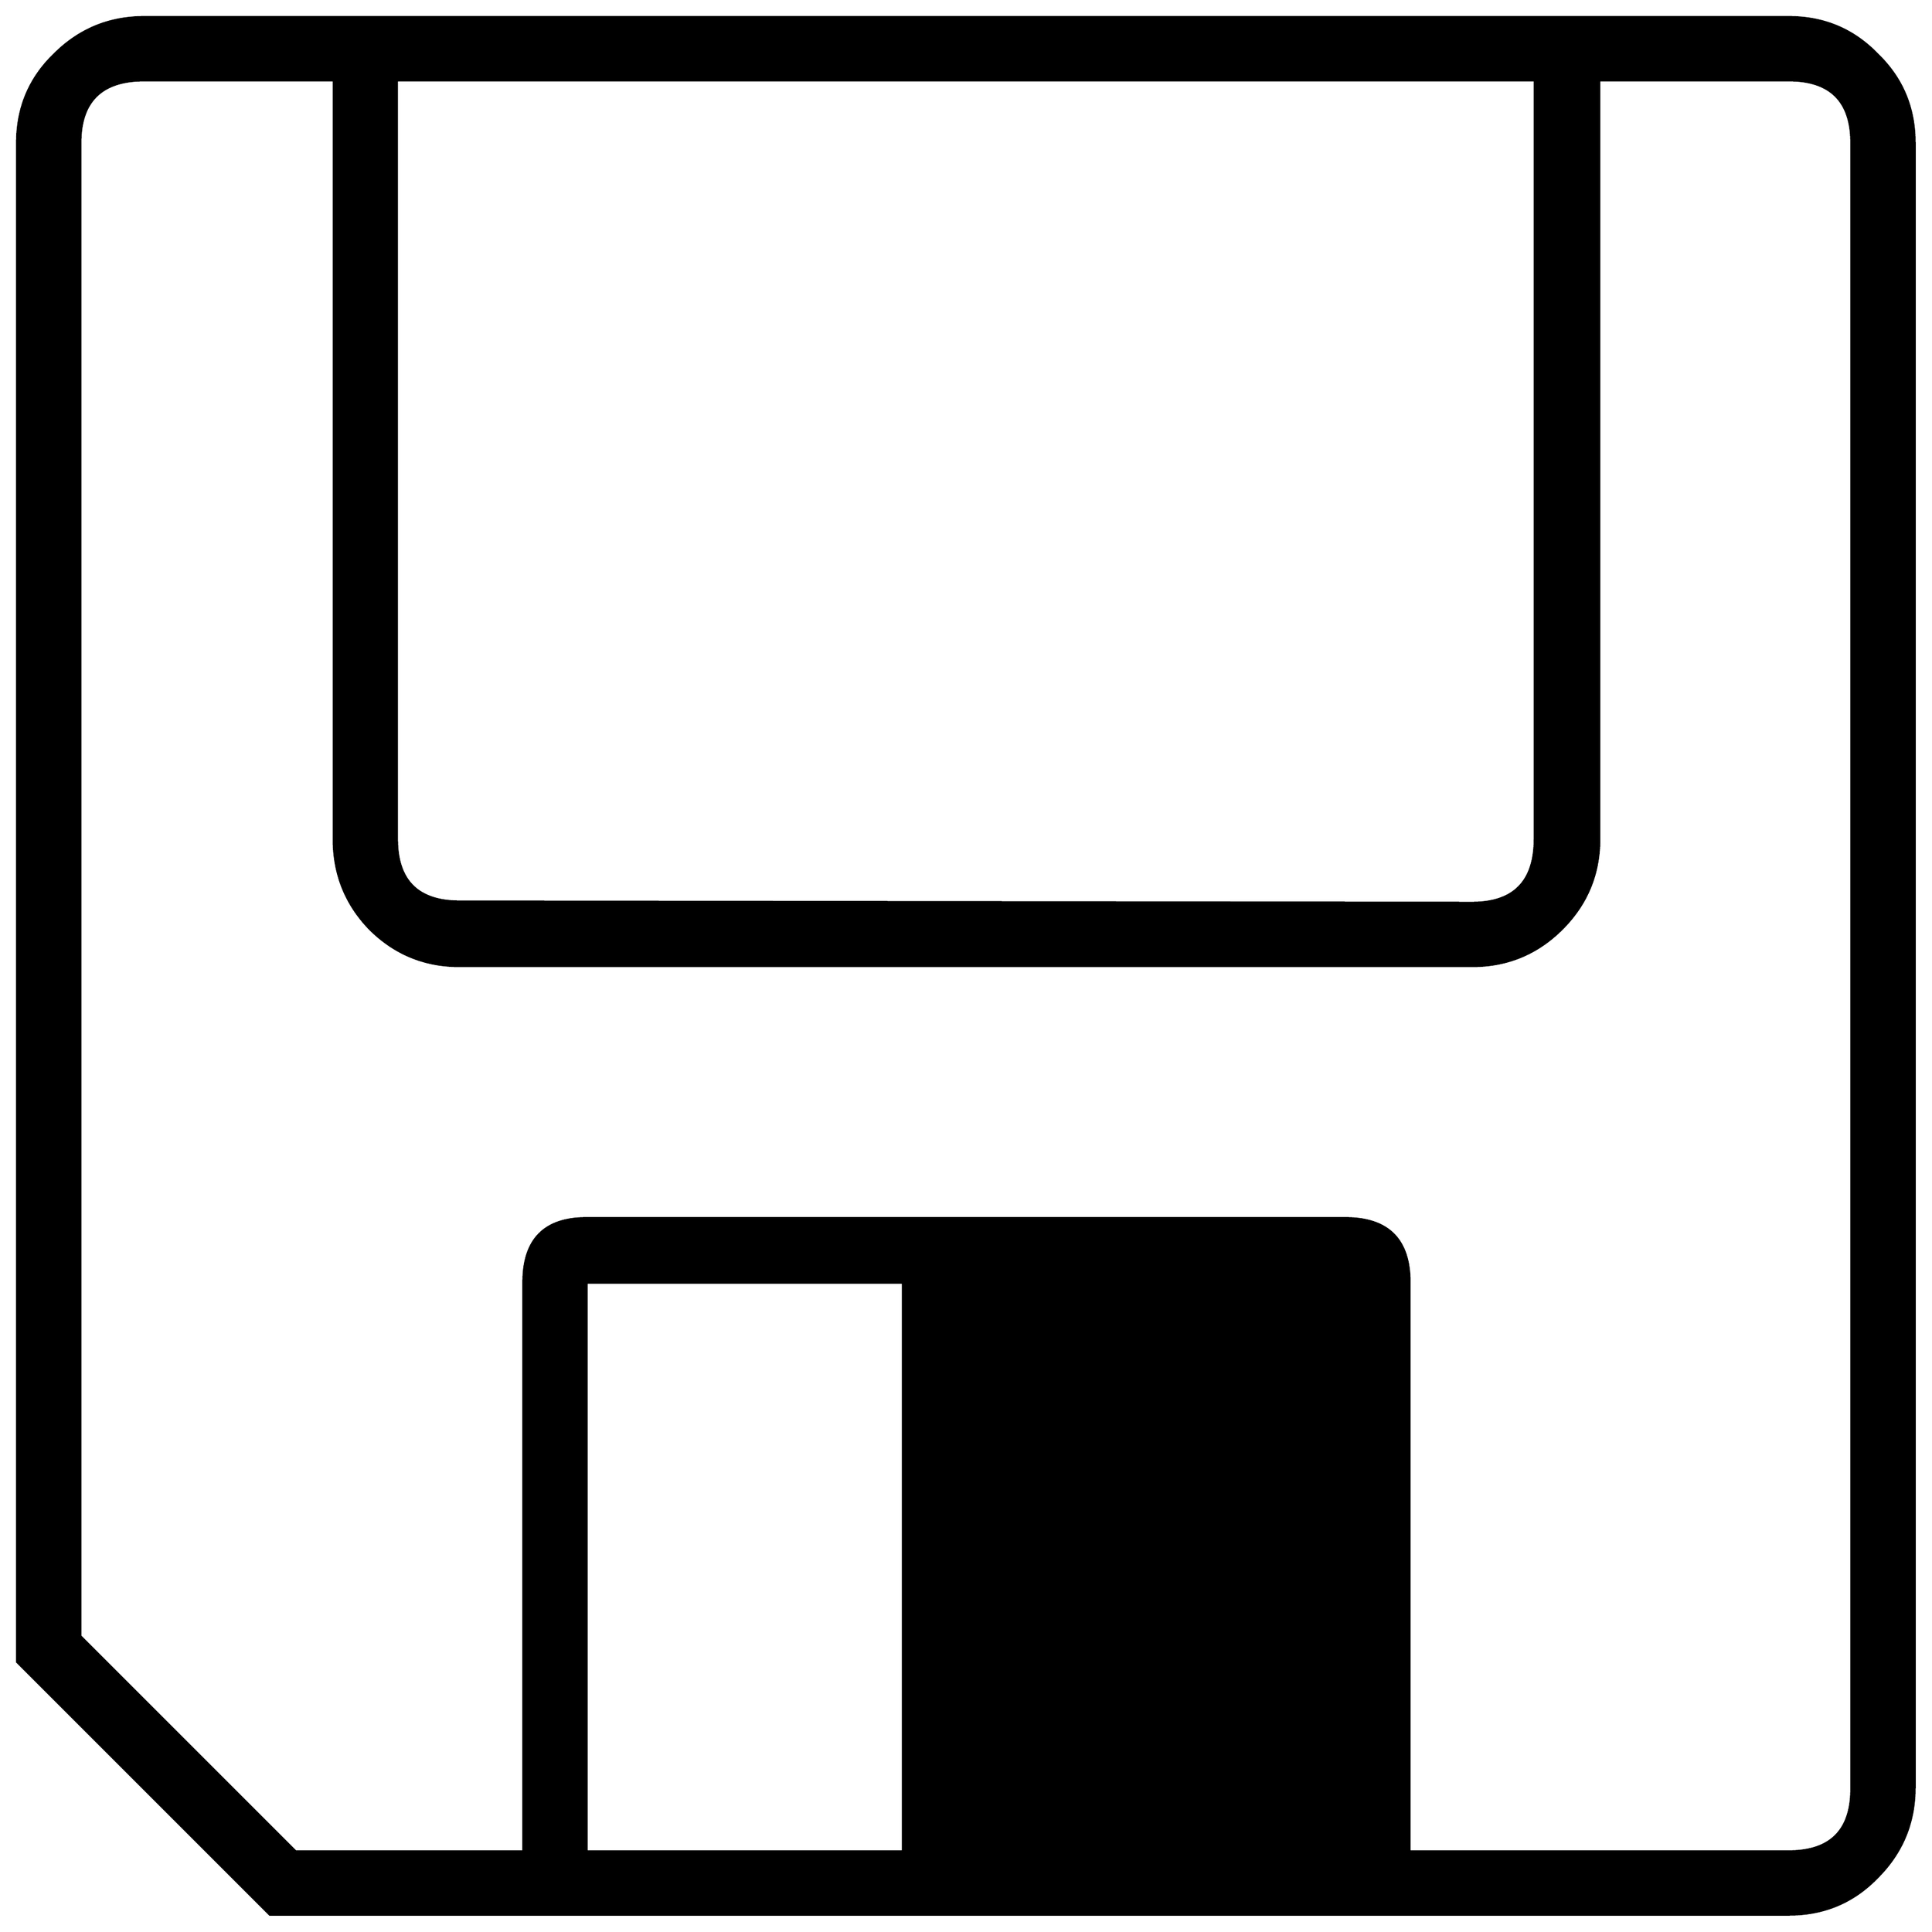 


\begin{tikzpicture}[y=0.80pt, x=0.80pt, yscale=-1.0, xscale=1.0, inner sep=0pt, outer sep=0pt]
\begin{scope}[shift={(100.0,1864.0)},nonzero rule]
  \path[draw=.,fill=.,line width=1.600pt] (1652.0,-99.0) .. controls
    (1652.0,-71.667) and (1642.333,-48.333) .. (1623.0,-29.0) ..
    controls (1604.333,-9.667) and (1581.333,-0.0) .. (1554.0,0.0) --
    (369.0,0.0) -- (172.0,-197.0) -- (172.0,-1382.0) .. controls
    (172.0,-1409.333) and (181.667,-1432.333) .. (201.0,-1451.0) ..
    controls (220.333,-1470.333) and (243.667,-1480.0) ..
    (271.0,-1480.0) -- (1554.0,-1480.0) .. controls
    (1581.333,-1480.0) and (1604.333,-1470.333) .. (1623.0,-1451.0) ..
    controls (1642.333,-1432.333) and (1652.0,-1409.333) ..
    (1652.0,-1382.0) -- (1652.0,-99.0) -- cycle(1356.0,-839.0)
    -- (1356.0,-1431.0) -- (468.0,-1431.0) -- (468.0,-839.0) ..
    controls (468.0,-806.333) and (484.333,-790.0) .. (517.0,-790.0)
    -- (1307.0,-789.0) .. controls (1339.667,-789.0) and
    (1356.0,-805.667) .. (1356.0,-839.0) -- cycle(1603.0,-98.0) --
    (1603.0,-1382.0) .. controls (1603.0,-1414.667) and
    (1586.667,-1431.0) .. (1554.0,-1431.0) -- (1406.0,-1431.0) --
    (1406.0,-839.0) .. controls (1406.0,-811.667) and
    (1396.333,-788.333) .. (1377.0,-769.0) .. controls
    (1357.667,-749.667) and (1334.333,-740.0) .. (1307.0,-740.0) --
    (517.0,-740.0) .. controls (489.667,-740.0) and (466.333,-749.667)
    .. (447.0,-769.0) .. controls (428.333,-788.333) and
    (419.0,-811.667) .. (419.0,-839.0) -- (419.0,-1431.0) --
    (271.0,-1431.0) .. controls (237.667,-1431.0) and
    (221.0,-1414.667) .. (221.0,-1382.0) -- (221.0,-217.0) --
    (389.0,-49.0) -- (567.0,-49.0) -- (567.0,-493.0) .. controls
    (567.0,-526.333) and (583.333,-543.0) .. (616.0,-543.0) --
    (1208.0,-543.0) .. controls (1241.333,-543.0) and
    (1258.0,-526.333) .. (1258.0,-493.0) -- (1258.0,-49.0) --
    (1554.0,-49.0) .. controls (1586.667,-49.0) and (1603.0,-65.333)
    .. (1603.0,-98.0) -- cycle(863.0,-49.0) -- (863.0,-493.0) --
    (616.0,-493.0) -- (616.0,-49.0) -- (863.0,-49.0) -- cycle;
\end{scope}

\end{tikzpicture}


